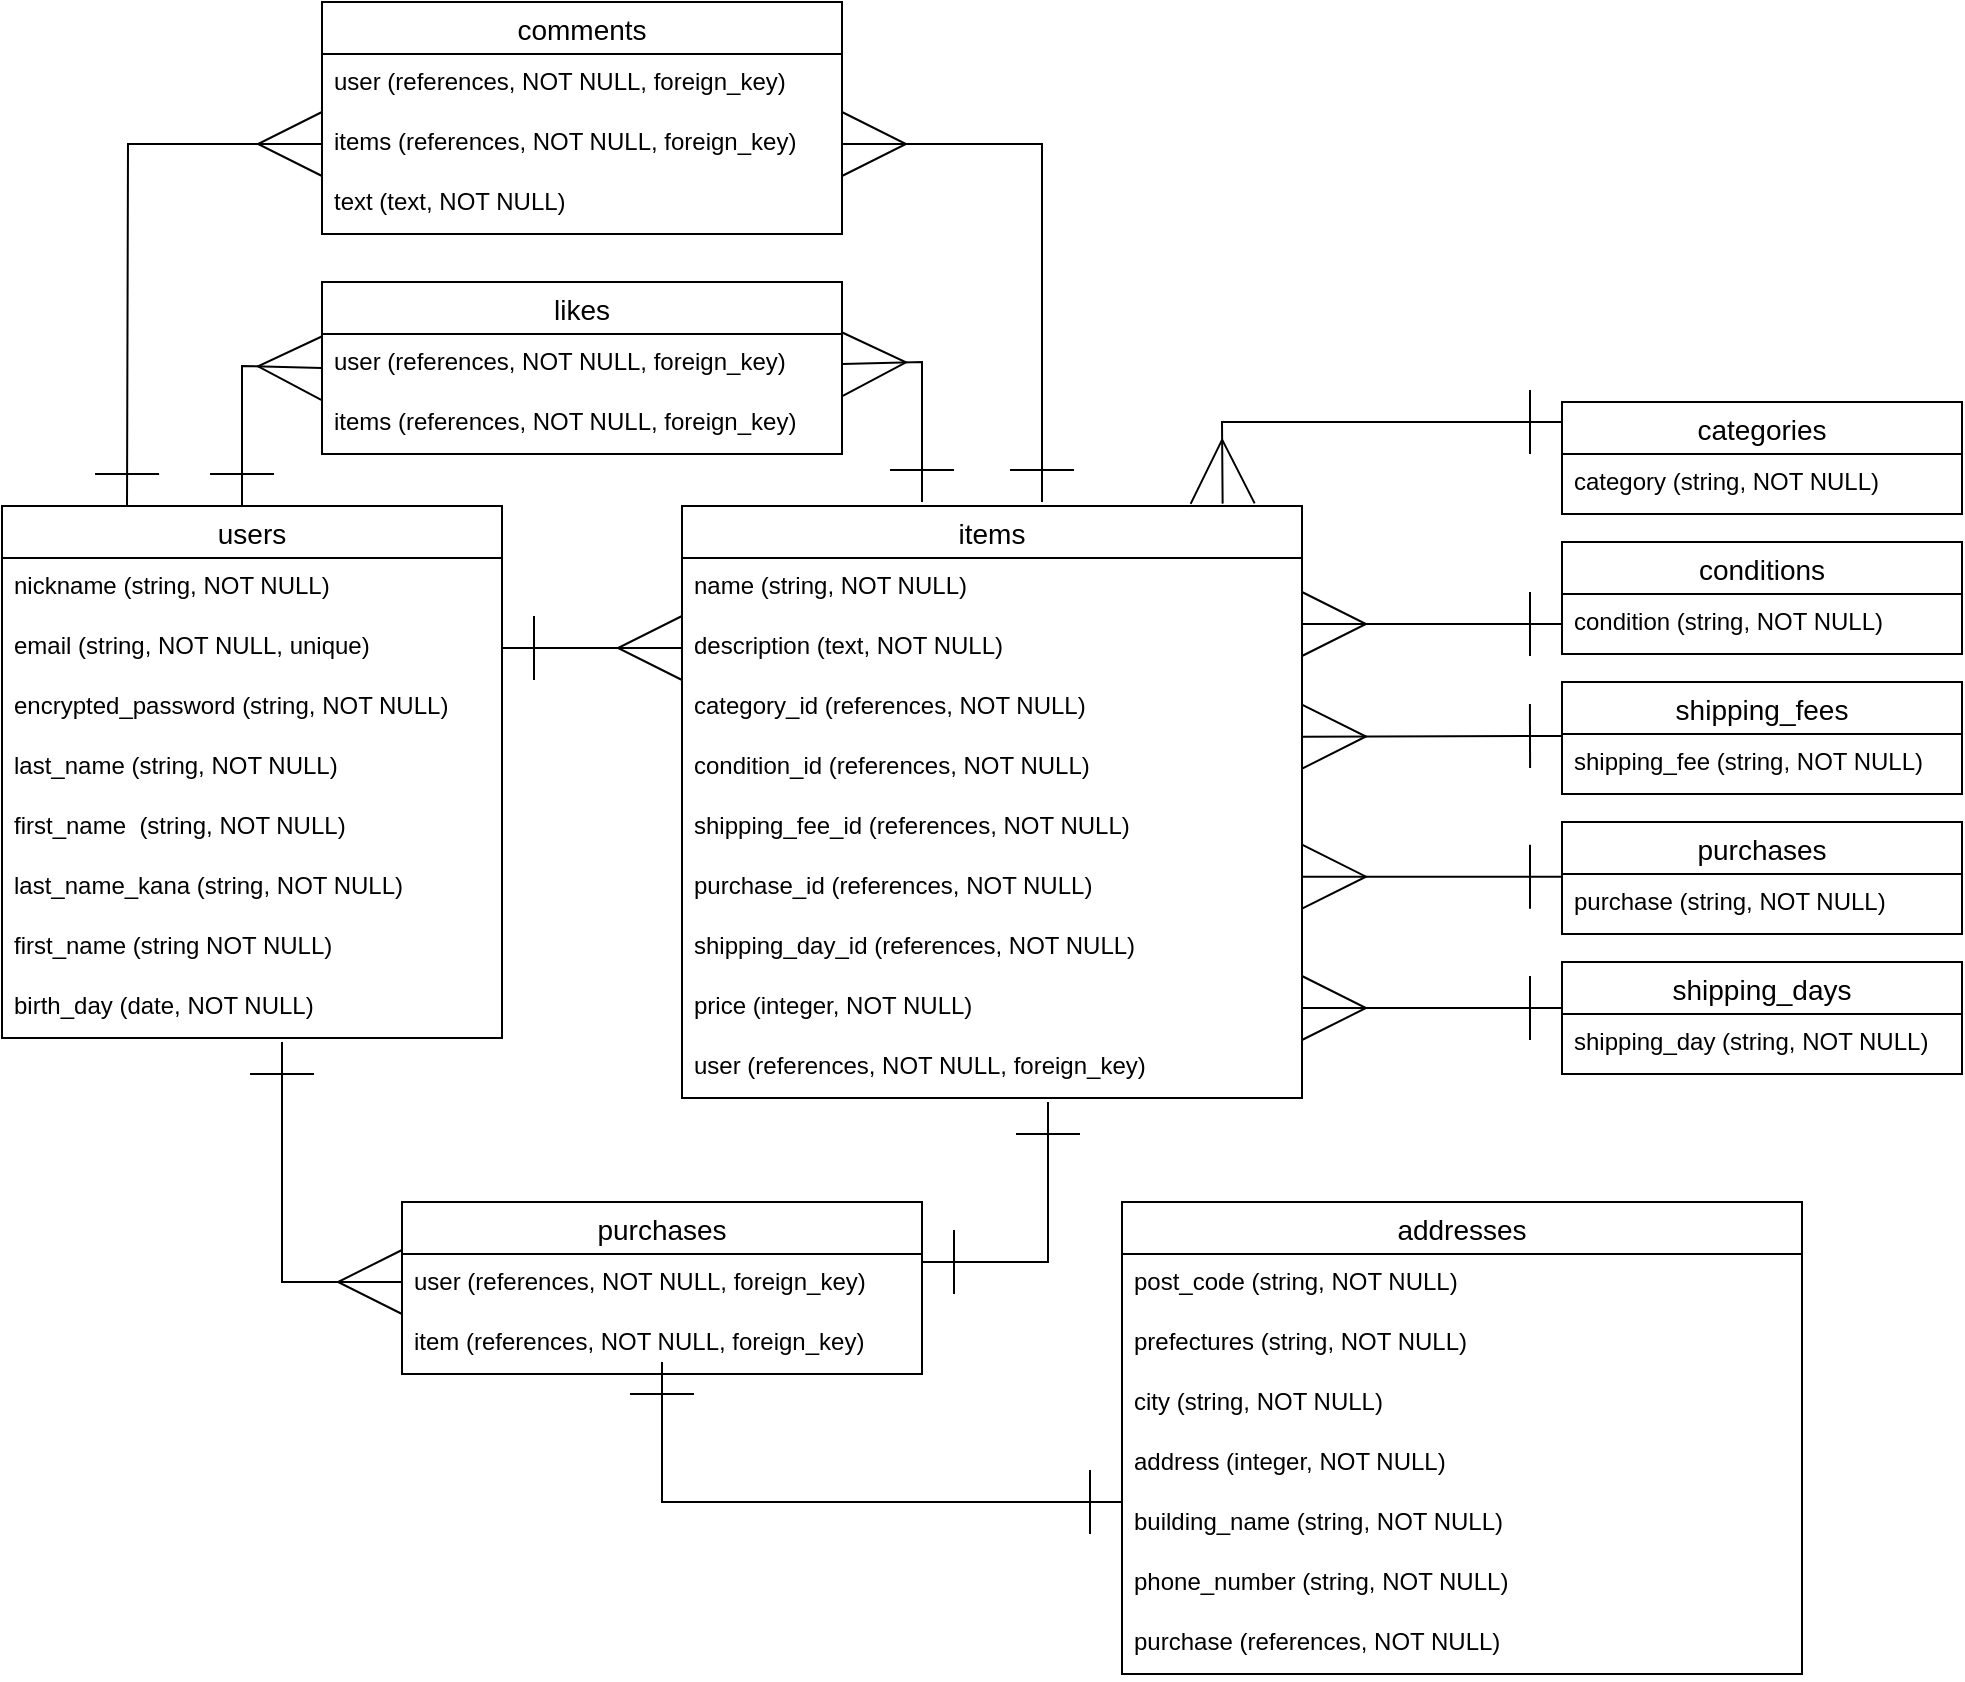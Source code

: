 <mxfile>
    <diagram id="yWMl1R5sSyEDRvFieKyA" name="ページ1">
        <mxGraphModel dx="1680" dy="824" grid="1" gridSize="10" guides="1" tooltips="1" connect="1" arrows="1" fold="1" page="1" pageScale="1" pageWidth="827" pageHeight="1169" math="0" shadow="0">
            <root>
                <mxCell id="0"/>
                <mxCell id="1" parent="0"/>
                <mxCell id="13" value="users" style="swimlane;fontStyle=0;childLayout=stackLayout;horizontal=1;startSize=26;horizontalStack=0;resizeParent=1;resizeParentMax=0;resizeLast=0;collapsible=1;marginBottom=0;align=center;fontSize=14;" parent="1" vertex="1">
                    <mxGeometry x="230" y="262" width="250" height="266" as="geometry"/>
                </mxCell>
                <mxCell id="81" value="nickname (string, NOT NULL)" style="text;strokeColor=none;fillColor=none;spacingLeft=4;spacingRight=4;overflow=hidden;rotatable=0;points=[[0,0.5],[1,0.5]];portConstraint=eastwest;fontSize=12;" vertex="1" parent="13">
                    <mxGeometry y="26" width="250" height="30" as="geometry"/>
                </mxCell>
                <mxCell id="15" value="email (string, NOT NULL, unique)" style="text;strokeColor=none;fillColor=none;spacingLeft=4;spacingRight=4;overflow=hidden;rotatable=0;points=[[0,0.5],[1,0.5]];portConstraint=eastwest;fontSize=12;" parent="13" vertex="1">
                    <mxGeometry y="56" width="250" height="30" as="geometry"/>
                </mxCell>
                <mxCell id="18" value="encrypted_password (string, NOT NULL)" style="text;strokeColor=none;fillColor=none;spacingLeft=4;spacingRight=4;overflow=hidden;rotatable=0;points=[[0,0.5],[1,0.5]];portConstraint=eastwest;fontSize=12;" parent="13" vertex="1">
                    <mxGeometry y="86" width="250" height="30" as="geometry"/>
                </mxCell>
                <mxCell id="14" value="last_name (string, NOT NULL)" style="text;strokeColor=none;fillColor=none;spacingLeft=4;spacingRight=4;overflow=hidden;rotatable=0;points=[[0,0.5],[1,0.5]];portConstraint=eastwest;fontSize=12;" parent="13" vertex="1">
                    <mxGeometry y="116" width="250" height="30" as="geometry"/>
                </mxCell>
                <mxCell id="19" value="first_name  (string, NOT NULL)" style="text;strokeColor=none;fillColor=none;spacingLeft=4;spacingRight=4;overflow=hidden;rotatable=0;points=[[0,0.5],[1,0.5]];portConstraint=eastwest;fontSize=12;" parent="13" vertex="1">
                    <mxGeometry y="146" width="250" height="30" as="geometry"/>
                </mxCell>
                <mxCell id="79" value="last_name_kana (string, NOT NULL)" style="text;strokeColor=none;fillColor=none;spacingLeft=4;spacingRight=4;overflow=hidden;rotatable=0;points=[[0,0.5],[1,0.5]];portConstraint=eastwest;fontSize=12;" vertex="1" parent="13">
                    <mxGeometry y="176" width="250" height="30" as="geometry"/>
                </mxCell>
                <mxCell id="80" value="first_name (string NOT NULL)" style="text;strokeColor=none;fillColor=none;spacingLeft=4;spacingRight=4;overflow=hidden;rotatable=0;points=[[0,0.5],[1,0.5]];portConstraint=eastwest;fontSize=12;" vertex="1" parent="13">
                    <mxGeometry y="206" width="250" height="30" as="geometry"/>
                </mxCell>
                <mxCell id="82" value="birth_day (date, NOT NULL)" style="text;strokeColor=none;fillColor=none;spacingLeft=4;spacingRight=4;overflow=hidden;rotatable=0;points=[[0,0.5],[1,0.5]];portConstraint=eastwest;fontSize=12;" vertex="1" parent="13">
                    <mxGeometry y="236" width="250" height="30" as="geometry"/>
                </mxCell>
                <mxCell id="34" value="items" style="swimlane;fontStyle=0;childLayout=stackLayout;horizontal=1;startSize=26;horizontalStack=0;resizeParent=1;resizeParentMax=0;resizeLast=0;collapsible=1;marginBottom=0;align=center;fontSize=14;" parent="1" vertex="1">
                    <mxGeometry x="570" y="262" width="310" height="296" as="geometry"/>
                </mxCell>
                <mxCell id="36" value="name (string, NOT NULL)" style="text;strokeColor=none;fillColor=none;spacingLeft=4;spacingRight=4;overflow=hidden;rotatable=0;points=[[0,0.5],[1,0.5]];portConstraint=eastwest;fontSize=12;" parent="34" vertex="1">
                    <mxGeometry y="26" width="310" height="30" as="geometry"/>
                </mxCell>
                <mxCell id="39" value="description (text, NOT NULL)" style="text;strokeColor=none;fillColor=none;spacingLeft=4;spacingRight=4;overflow=hidden;rotatable=0;points=[[0,0.5],[1,0.5]];portConstraint=eastwest;fontSize=12;" parent="34" vertex="1">
                    <mxGeometry y="56" width="310" height="30" as="geometry"/>
                </mxCell>
                <mxCell id="49" value="category_id (references, NOT NULL)" style="text;strokeColor=none;fillColor=none;spacingLeft=4;spacingRight=4;overflow=hidden;rotatable=0;points=[[0,0.5],[1,0.5]];portConstraint=eastwest;fontSize=12;" parent="34" vertex="1">
                    <mxGeometry y="86" width="310" height="30" as="geometry"/>
                </mxCell>
                <mxCell id="41" value="condition_id (references, NOT NULL)" style="text;strokeColor=none;fillColor=none;spacingLeft=4;spacingRight=4;overflow=hidden;rotatable=0;points=[[0,0.5],[1,0.5]];portConstraint=eastwest;fontSize=12;" parent="34" vertex="1">
                    <mxGeometry y="116" width="310" height="30" as="geometry"/>
                </mxCell>
                <mxCell id="45" value="shipping_fee_id (references, NOT NULL)" style="text;strokeColor=none;fillColor=none;spacingLeft=4;spacingRight=4;overflow=hidden;rotatable=0;points=[[0,0.5],[1,0.5]];portConstraint=eastwest;fontSize=12;" parent="34" vertex="1">
                    <mxGeometry y="146" width="310" height="30" as="geometry"/>
                </mxCell>
                <mxCell id="47" value="purchase_id (references, NOT NULL)" style="text;strokeColor=none;fillColor=none;spacingLeft=4;spacingRight=4;overflow=hidden;rotatable=0;points=[[0,0.5],[1,0.5]];portConstraint=eastwest;fontSize=12;" parent="34" vertex="1">
                    <mxGeometry y="176" width="310" height="30" as="geometry"/>
                </mxCell>
                <mxCell id="48" value="shipping_day_id (references, NOT NULL)" style="text;strokeColor=none;fillColor=none;spacingLeft=4;spacingRight=4;overflow=hidden;rotatable=0;points=[[0,0.5],[1,0.5]];portConstraint=eastwest;fontSize=12;" parent="34" vertex="1">
                    <mxGeometry y="206" width="310" height="30" as="geometry"/>
                </mxCell>
                <mxCell id="40" value="price (integer, NOT NULL)" style="text;strokeColor=none;fillColor=none;spacingLeft=4;spacingRight=4;overflow=hidden;rotatable=0;points=[[0,0.5],[1,0.5]];portConstraint=eastwest;fontSize=12;" parent="34" vertex="1">
                    <mxGeometry y="236" width="310" height="30" as="geometry"/>
                </mxCell>
                <mxCell id="42" value="user (references, NOT NULL, foreign_key)" style="text;strokeColor=none;fillColor=none;spacingLeft=4;spacingRight=4;overflow=hidden;rotatable=0;points=[[0,0.5],[1,0.5]];portConstraint=eastwest;fontSize=12;" parent="34" vertex="1">
                    <mxGeometry y="266" width="310" height="30" as="geometry"/>
                </mxCell>
                <mxCell id="51" style="edgeStyle=none;html=1;exitX=1;exitY=0.5;exitDx=0;exitDy=0;verticalAlign=middle;horizontal=1;startArrow=ERone;startFill=0;endSize=30;endArrow=ERmany;endFill=0;startSize=30;entryX=0;entryY=0.5;entryDx=0;entryDy=0;" parent="1" source="15" edge="1">
                    <mxGeometry relative="1" as="geometry">
                        <mxPoint x="570" y="333" as="targetPoint"/>
                    </mxGeometry>
                </mxCell>
                <mxCell id="65" value="purchases" style="swimlane;fontStyle=0;childLayout=stackLayout;horizontal=1;startSize=26;horizontalStack=0;resizeParent=1;resizeParentMax=0;resizeLast=0;collapsible=1;marginBottom=0;align=center;fontSize=14;" parent="1" vertex="1">
                    <mxGeometry x="430" y="610" width="260" height="86" as="geometry"/>
                </mxCell>
                <mxCell id="69" value="user (references, NOT NULL, foreign_key)" style="text;strokeColor=none;fillColor=none;spacingLeft=4;spacingRight=4;overflow=hidden;rotatable=0;points=[[0,0.5],[1,0.5]];portConstraint=eastwest;fontSize=12;" parent="65" vertex="1">
                    <mxGeometry y="26" width="260" height="30" as="geometry"/>
                </mxCell>
                <mxCell id="67" value="item (references, NOT NULL, foreign_key)" style="text;strokeColor=none;fillColor=none;spacingLeft=4;spacingRight=4;overflow=hidden;rotatable=0;points=[[0,0.5],[1,0.5]];portConstraint=eastwest;fontSize=12;" parent="65" vertex="1">
                    <mxGeometry y="56" width="260" height="30" as="geometry"/>
                </mxCell>
                <mxCell id="77" style="edgeStyle=none;html=1;startArrow=ERone;startFill=0;endArrow=ERone;endFill=0;startSize=30;endSize=30;rounded=0;" parent="1" edge="1">
                    <mxGeometry relative="1" as="geometry">
                        <mxPoint x="753" y="560" as="targetPoint"/>
                        <mxPoint x="690" y="640" as="sourcePoint"/>
                        <Array as="points">
                            <mxPoint x="753" y="640"/>
                        </Array>
                    </mxGeometry>
                </mxCell>
                <mxCell id="156" style="edgeStyle=none;rounded=0;html=1;startArrow=ERone;startFill=0;endArrow=ERmany;endFill=0;startSize=30;endSize=30;entryX=0.872;entryY=-0.004;entryDx=0;entryDy=0;entryPerimeter=0;" edge="1" parent="1" target="34">
                    <mxGeometry relative="1" as="geometry">
                        <mxPoint x="840" y="260" as="targetPoint"/>
                        <mxPoint x="1010" y="220" as="sourcePoint"/>
                        <Array as="points">
                            <mxPoint x="840" y="220"/>
                        </Array>
                    </mxGeometry>
                </mxCell>
                <mxCell id="86" value="categories" style="swimlane;fontStyle=0;childLayout=stackLayout;horizontal=1;startSize=26;horizontalStack=0;resizeParent=1;resizeParentMax=0;resizeLast=0;collapsible=1;marginBottom=0;align=center;fontSize=14;" vertex="1" parent="1">
                    <mxGeometry x="1010" y="210" width="200" height="56" as="geometry"/>
                </mxCell>
                <mxCell id="87" value="category (string, NOT NULL)" style="text;strokeColor=none;fillColor=none;spacingLeft=4;spacingRight=4;overflow=hidden;rotatable=0;points=[[0,0.5],[1,0.5]];portConstraint=eastwest;fontSize=12;" vertex="1" parent="86">
                    <mxGeometry y="26" width="200" height="30" as="geometry"/>
                </mxCell>
                <mxCell id="90" value="conditions" style="swimlane;fontStyle=0;childLayout=stackLayout;horizontal=1;startSize=26;horizontalStack=0;resizeParent=1;resizeParentMax=0;resizeLast=0;collapsible=1;marginBottom=0;align=center;fontSize=14;" vertex="1" parent="1">
                    <mxGeometry x="1010" y="280" width="200" height="56" as="geometry"/>
                </mxCell>
                <mxCell id="155" value="condition (string, NOT NULL)" style="text;strokeColor=none;fillColor=none;spacingLeft=4;spacingRight=4;overflow=hidden;rotatable=0;points=[[0,0.5],[1,0.5]];portConstraint=eastwest;fontSize=12;" vertex="1" parent="90">
                    <mxGeometry y="26" width="200" height="30" as="geometry"/>
                </mxCell>
                <mxCell id="97" style="edgeStyle=none;html=1;startArrow=ERmany;startFill=0;endArrow=ERone;endFill=0;startSize=30;endSize=30;rounded=0;" edge="1" parent="1">
                    <mxGeometry relative="1" as="geometry">
                        <mxPoint x="370" y="530" as="targetPoint"/>
                        <mxPoint x="430" y="650" as="sourcePoint"/>
                        <Array as="points">
                            <mxPoint x="370" y="650"/>
                        </Array>
                    </mxGeometry>
                </mxCell>
                <mxCell id="98" value="addresses" style="swimlane;fontStyle=0;childLayout=stackLayout;horizontal=1;startSize=26;horizontalStack=0;resizeParent=1;resizeParentMax=0;resizeLast=0;collapsible=1;marginBottom=0;align=center;fontSize=14;" vertex="1" parent="1">
                    <mxGeometry x="790" y="610" width="340" height="236" as="geometry"/>
                </mxCell>
                <mxCell id="99" value="post_code (string, NOT NULL)" style="text;strokeColor=none;fillColor=none;spacingLeft=4;spacingRight=4;overflow=hidden;rotatable=0;points=[[0,0.5],[1,0.5]];portConstraint=eastwest;fontSize=12;" vertex="1" parent="98">
                    <mxGeometry y="26" width="340" height="30" as="geometry"/>
                </mxCell>
                <mxCell id="100" value="prefectures (string, NOT NULL)" style="text;strokeColor=none;fillColor=none;spacingLeft=4;spacingRight=4;overflow=hidden;rotatable=0;points=[[0,0.5],[1,0.5]];portConstraint=eastwest;fontSize=12;" vertex="1" parent="98">
                    <mxGeometry y="56" width="340" height="30" as="geometry"/>
                </mxCell>
                <mxCell id="101" value="city (string, NOT NULL)" style="text;strokeColor=none;fillColor=none;spacingLeft=4;spacingRight=4;overflow=hidden;rotatable=0;points=[[0,0.5],[1,0.5]];portConstraint=eastwest;fontSize=12;" vertex="1" parent="98">
                    <mxGeometry y="86" width="340" height="30" as="geometry"/>
                </mxCell>
                <mxCell id="104" value="address (integer, NOT NULL)" style="text;strokeColor=none;fillColor=none;spacingLeft=4;spacingRight=4;overflow=hidden;rotatable=0;points=[[0,0.5],[1,0.5]];portConstraint=eastwest;fontSize=12;" vertex="1" parent="98">
                    <mxGeometry y="116" width="340" height="30" as="geometry"/>
                </mxCell>
                <mxCell id="106" value="building_name (string, NOT NULL)" style="text;strokeColor=none;fillColor=none;spacingLeft=4;spacingRight=4;overflow=hidden;rotatable=0;points=[[0,0.5],[1,0.5]];portConstraint=eastwest;fontSize=12;" vertex="1" parent="98">
                    <mxGeometry y="146" width="340" height="30" as="geometry"/>
                </mxCell>
                <mxCell id="105" value="phone_number (string, NOT NULL)" style="text;strokeColor=none;fillColor=none;spacingLeft=4;spacingRight=4;overflow=hidden;rotatable=0;points=[[0,0.5],[1,0.5]];portConstraint=eastwest;fontSize=12;" vertex="1" parent="98">
                    <mxGeometry y="176" width="340" height="30" as="geometry"/>
                </mxCell>
                <mxCell id="107" value="purchase (references, NOT NULL)" style="text;strokeColor=none;fillColor=none;spacingLeft=4;spacingRight=4;overflow=hidden;rotatable=0;points=[[0,0.5],[1,0.5]];portConstraint=eastwest;fontSize=12;" vertex="1" parent="98">
                    <mxGeometry y="206" width="340" height="30" as="geometry"/>
                </mxCell>
                <mxCell id="109" value="" style="edgeStyle=none;rounded=0;html=1;startArrow=ERone;startFill=0;endArrow=ERone;endFill=0;startSize=30;endSize=30;" edge="1" parent="1">
                    <mxGeometry relative="1" as="geometry">
                        <mxPoint x="560" y="690" as="sourcePoint"/>
                        <mxPoint x="790" y="760" as="targetPoint"/>
                        <Array as="points">
                            <mxPoint x="560" y="760"/>
                        </Array>
                    </mxGeometry>
                </mxCell>
                <mxCell id="110" value="comments" style="swimlane;fontStyle=0;childLayout=stackLayout;horizontal=1;startSize=26;horizontalStack=0;resizeParent=1;resizeParentMax=0;resizeLast=0;collapsible=1;marginBottom=0;align=center;fontSize=14;" vertex="1" parent="1">
                    <mxGeometry x="390" y="10" width="260" height="116" as="geometry"/>
                </mxCell>
                <mxCell id="111" value="user (references, NOT NULL, foreign_key)" style="text;strokeColor=none;fillColor=none;spacingLeft=4;spacingRight=4;overflow=hidden;rotatable=0;points=[[0,0.5],[1,0.5]];portConstraint=eastwest;fontSize=12;" vertex="1" parent="110">
                    <mxGeometry y="26" width="260" height="30" as="geometry"/>
                </mxCell>
                <mxCell id="112" value="items (references, NOT NULL, foreign_key)" style="text;strokeColor=none;fillColor=none;spacingLeft=4;spacingRight=4;overflow=hidden;rotatable=0;points=[[0,0.5],[1,0.5]];portConstraint=eastwest;fontSize=12;" vertex="1" parent="110">
                    <mxGeometry y="56" width="260" height="30" as="geometry"/>
                </mxCell>
                <mxCell id="113" value="text (text, NOT NULL)" style="text;strokeColor=none;fillColor=none;spacingLeft=4;spacingRight=4;overflow=hidden;rotatable=0;points=[[0,0.5],[1,0.5]];portConstraint=eastwest;fontSize=12;" vertex="1" parent="110">
                    <mxGeometry y="86" width="260" height="30" as="geometry"/>
                </mxCell>
                <mxCell id="114" value="likes" style="swimlane;fontStyle=0;childLayout=stackLayout;horizontal=1;startSize=26;horizontalStack=0;resizeParent=1;resizeParentMax=0;resizeLast=0;collapsible=1;marginBottom=0;align=center;fontSize=14;" vertex="1" parent="1">
                    <mxGeometry x="390" y="150" width="260" height="86" as="geometry"/>
                </mxCell>
                <mxCell id="115" value="user (references, NOT NULL, foreign_key)" style="text;strokeColor=none;fillColor=none;spacingLeft=4;spacingRight=4;overflow=hidden;rotatable=0;points=[[0,0.5],[1,0.5]];portConstraint=eastwest;fontSize=12;" vertex="1" parent="114">
                    <mxGeometry y="26" width="260" height="30" as="geometry"/>
                </mxCell>
                <mxCell id="116" value="items (references, NOT NULL, foreign_key)" style="text;strokeColor=none;fillColor=none;spacingLeft=4;spacingRight=4;overflow=hidden;rotatable=0;points=[[0,0.5],[1,0.5]];portConstraint=eastwest;fontSize=12;" vertex="1" parent="114">
                    <mxGeometry y="56" width="260" height="30" as="geometry"/>
                </mxCell>
                <mxCell id="121" style="edgeStyle=none;rounded=0;html=1;exitX=1;exitY=0.5;exitDx=0;exitDy=0;startArrow=ERmany;startFill=0;endArrow=ERone;endFill=0;startSize=30;endSize=30;" edge="1" parent="1" source="115">
                    <mxGeometry relative="1" as="geometry">
                        <mxPoint x="690" y="260" as="targetPoint"/>
                        <Array as="points">
                            <mxPoint x="690" y="190"/>
                        </Array>
                    </mxGeometry>
                </mxCell>
                <mxCell id="122" style="edgeStyle=none;rounded=0;html=1;exitX=0;exitY=0.5;exitDx=0;exitDy=0;startArrow=ERmany;startFill=0;endArrow=ERone;endFill=0;startSize=30;endSize=30;" edge="1" parent="1">
                    <mxGeometry relative="1" as="geometry">
                        <mxPoint x="350" y="262" as="targetPoint"/>
                        <mxPoint x="390" y="193" as="sourcePoint"/>
                        <Array as="points">
                            <mxPoint x="350" y="192"/>
                        </Array>
                    </mxGeometry>
                </mxCell>
                <mxCell id="123" style="edgeStyle=none;rounded=0;html=1;exitX=0;exitY=0.5;exitDx=0;exitDy=0;entryX=0.25;entryY=0;entryDx=0;entryDy=0;startArrow=ERmany;startFill=0;endArrow=ERone;endFill=0;startSize=30;endSize=30;" edge="1" parent="1" source="112" target="13">
                    <mxGeometry relative="1" as="geometry">
                        <Array as="points">
                            <mxPoint x="293" y="81"/>
                        </Array>
                    </mxGeometry>
                </mxCell>
                <mxCell id="124" style="edgeStyle=none;rounded=0;html=1;exitX=1;exitY=0.5;exitDx=0;exitDy=0;startArrow=ERmany;startFill=0;endArrow=ERone;endFill=0;startSize=30;endSize=30;" edge="1" parent="1" source="112">
                    <mxGeometry relative="1" as="geometry">
                        <mxPoint x="750" y="260" as="targetPoint"/>
                        <Array as="points">
                            <mxPoint x="750" y="81"/>
                        </Array>
                    </mxGeometry>
                </mxCell>
                <mxCell id="130" value="shipping_fees" style="swimlane;fontStyle=0;childLayout=stackLayout;horizontal=1;startSize=26;horizontalStack=0;resizeParent=1;resizeParentMax=0;resizeLast=0;collapsible=1;marginBottom=0;align=center;fontSize=14;" vertex="1" parent="1">
                    <mxGeometry x="1010" y="350" width="200" height="56" as="geometry"/>
                </mxCell>
                <mxCell id="131" value="shipping_fee (string, NOT NULL)" style="text;strokeColor=none;fillColor=none;spacingLeft=4;spacingRight=4;overflow=hidden;rotatable=0;points=[[0,0.5],[1,0.5]];portConstraint=eastwest;fontSize=12;" vertex="1" parent="130">
                    <mxGeometry y="26" width="200" height="30" as="geometry"/>
                </mxCell>
                <mxCell id="139" value="purchases" style="swimlane;fontStyle=0;childLayout=stackLayout;horizontal=1;startSize=26;horizontalStack=0;resizeParent=1;resizeParentMax=0;resizeLast=0;collapsible=1;marginBottom=0;align=center;fontSize=14;" vertex="1" parent="1">
                    <mxGeometry x="1010" y="420" width="200" height="56" as="geometry"/>
                </mxCell>
                <mxCell id="140" value="purchase (string, NOT NULL)" style="text;strokeColor=none;fillColor=none;spacingLeft=4;spacingRight=4;overflow=hidden;rotatable=0;points=[[0,0.5],[1,0.5]];portConstraint=eastwest;fontSize=12;" vertex="1" parent="139">
                    <mxGeometry y="26" width="200" height="30" as="geometry"/>
                </mxCell>
                <mxCell id="144" value="shipping_days" style="swimlane;fontStyle=0;childLayout=stackLayout;horizontal=1;startSize=26;horizontalStack=0;resizeParent=1;resizeParentMax=0;resizeLast=0;collapsible=1;marginBottom=0;align=center;fontSize=14;" vertex="1" parent="1">
                    <mxGeometry x="1010" y="490" width="200" height="56" as="geometry"/>
                </mxCell>
                <mxCell id="145" value="shipping_day (string, NOT NULL)" style="text;strokeColor=none;fillColor=none;spacingLeft=4;spacingRight=4;overflow=hidden;rotatable=0;points=[[0,0.5],[1,0.5]];portConstraint=eastwest;fontSize=12;" vertex="1" parent="144">
                    <mxGeometry y="26" width="200" height="30" as="geometry"/>
                </mxCell>
                <mxCell id="150" style="edgeStyle=none;rounded=0;html=1;exitX=0;exitY=0.5;exitDx=0;exitDy=0;startArrow=ERone;startFill=0;endArrow=ERmany;endFill=0;startSize=30;endSize=30;" edge="1" parent="1" source="155">
                    <mxGeometry relative="1" as="geometry">
                        <mxPoint x="1010" y="322" as="sourcePoint"/>
                        <mxPoint x="880" y="321" as="targetPoint"/>
                    </mxGeometry>
                </mxCell>
                <mxCell id="152" style="edgeStyle=none;rounded=0;html=1;startArrow=ERone;startFill=0;endArrow=ERmany;endFill=0;startSize=30;endSize=30;" edge="1" parent="1">
                    <mxGeometry relative="1" as="geometry">
                        <mxPoint x="1010" y="377" as="sourcePoint"/>
                        <mxPoint x="880" y="377.33" as="targetPoint"/>
                    </mxGeometry>
                </mxCell>
                <mxCell id="153" style="edgeStyle=none;rounded=0;html=1;startArrow=ERone;startFill=0;endArrow=ERmany;endFill=0;startSize=30;endSize=30;" edge="1" parent="1">
                    <mxGeometry relative="1" as="geometry">
                        <mxPoint x="1010" y="447.33" as="sourcePoint"/>
                        <mxPoint x="880" y="447.33" as="targetPoint"/>
                    </mxGeometry>
                </mxCell>
                <mxCell id="158" style="edgeStyle=none;rounded=0;html=1;entryX=1;entryY=0.5;entryDx=0;entryDy=0;startArrow=ERone;startFill=0;endArrow=ERmany;endFill=0;startSize=30;endSize=30;" edge="1" parent="1" target="40">
                    <mxGeometry relative="1" as="geometry">
                        <mxPoint x="1010" y="513" as="sourcePoint"/>
                    </mxGeometry>
                </mxCell>
            </root>
        </mxGraphModel>
    </diagram>
</mxfile>